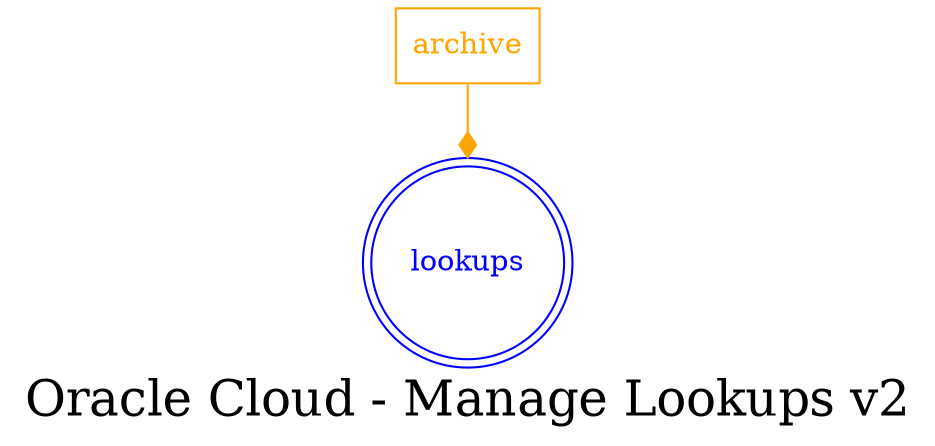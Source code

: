 digraph LexiconGraph {
graph[label="Oracle Cloud - Manage Lookups v2", fontsize=24]
splines=true
"lookups" [color=blue, fontcolor=blue, shape=doublecircle]
"archive" [color=orange, fontcolor=orange, shape=box]
"archive" -> "lookups" [color=orange, fontcolor=orange, arrowhead=diamond, arrowtail=none]
}
